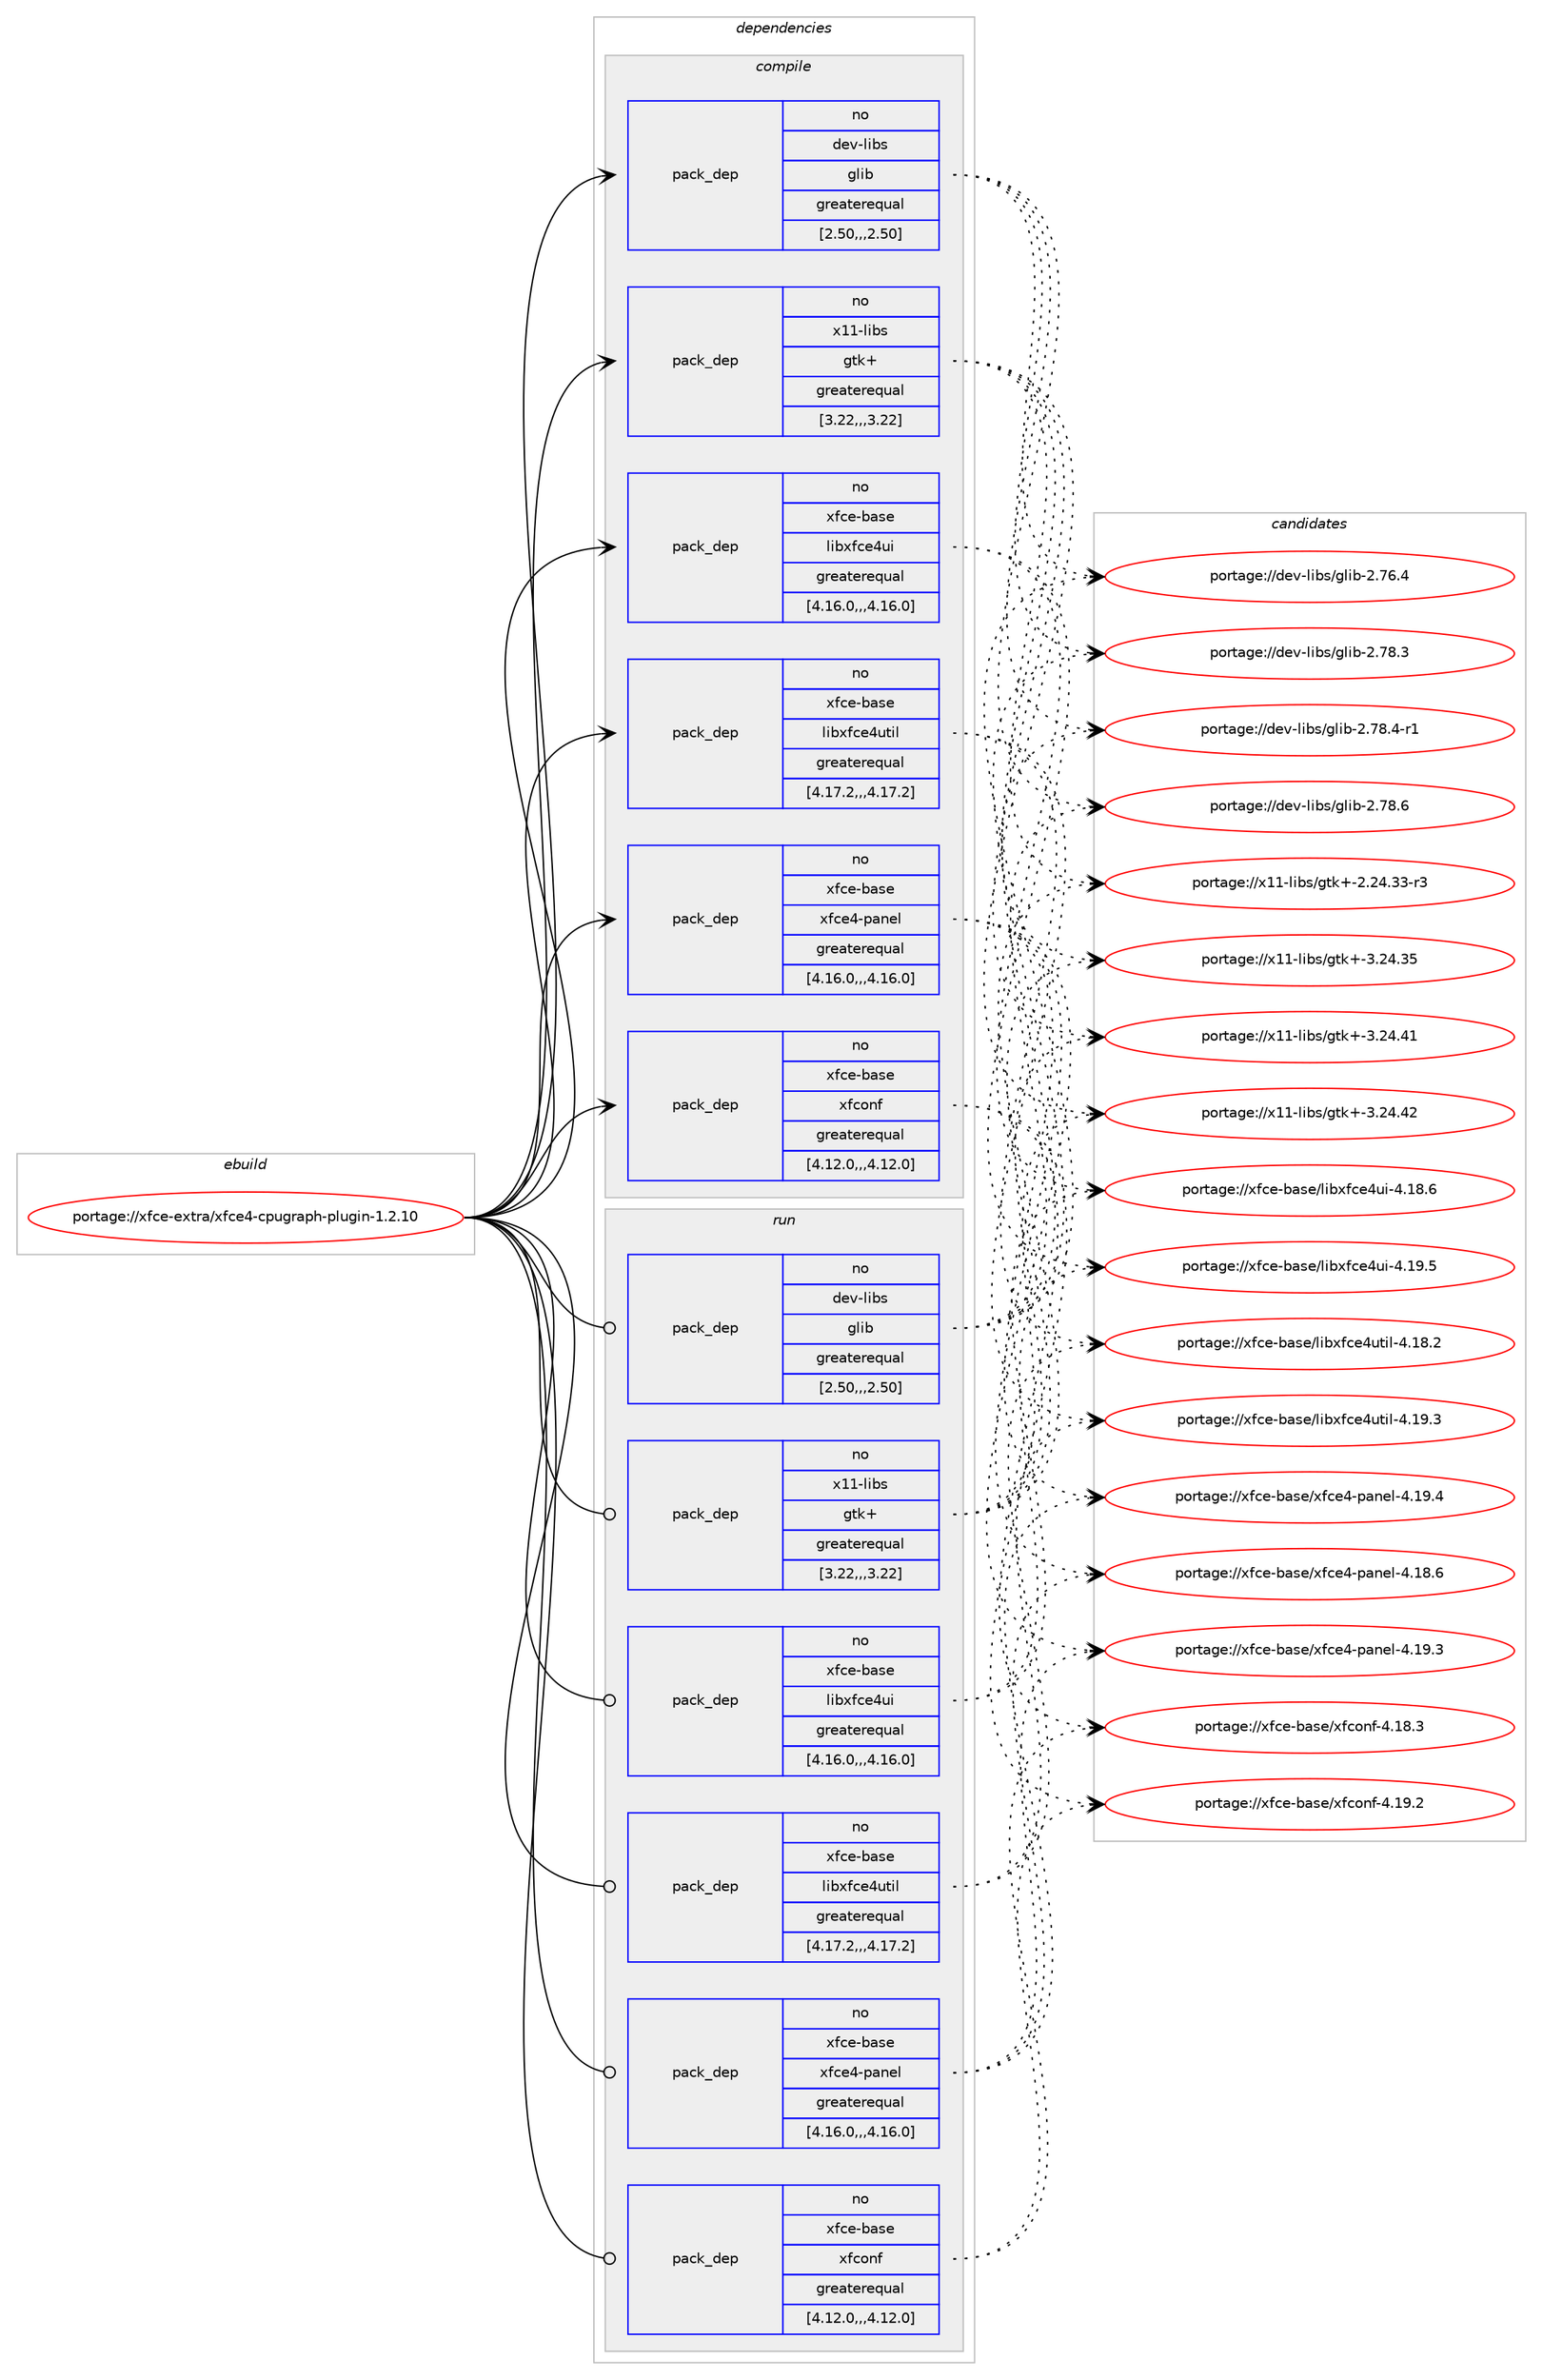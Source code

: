 digraph prolog {

# *************
# Graph options
# *************

newrank=true;
concentrate=true;
compound=true;
graph [rankdir=LR,fontname=Helvetica,fontsize=10,ranksep=1.5];#, ranksep=2.5, nodesep=0.2];
edge  [arrowhead=vee];
node  [fontname=Helvetica,fontsize=10];

# **********
# The ebuild
# **********

subgraph cluster_leftcol {
color=gray;
rank=same;
label=<<i>ebuild</i>>;
id [label="portage://xfce-extra/xfce4-cpugraph-plugin-1.2.10", color=red, width=4, href="../xfce-extra/xfce4-cpugraph-plugin-1.2.10.svg"];
}

# ****************
# The dependencies
# ****************

subgraph cluster_midcol {
color=gray;
label=<<i>dependencies</i>>;
subgraph cluster_compile {
fillcolor="#eeeeee";
style=filled;
label=<<i>compile</i>>;
subgraph pack338439 {
dependency463635 [label=<<TABLE BORDER="0" CELLBORDER="1" CELLSPACING="0" CELLPADDING="4" WIDTH="220"><TR><TD ROWSPAN="6" CELLPADDING="30">pack_dep</TD></TR><TR><TD WIDTH="110">no</TD></TR><TR><TD>dev-libs</TD></TR><TR><TD>glib</TD></TR><TR><TD>greaterequal</TD></TR><TR><TD>[2.50,,,2.50]</TD></TR></TABLE>>, shape=none, color=blue];
}
id:e -> dependency463635:w [weight=20,style="solid",arrowhead="vee"];
subgraph pack338440 {
dependency463636 [label=<<TABLE BORDER="0" CELLBORDER="1" CELLSPACING="0" CELLPADDING="4" WIDTH="220"><TR><TD ROWSPAN="6" CELLPADDING="30">pack_dep</TD></TR><TR><TD WIDTH="110">no</TD></TR><TR><TD>x11-libs</TD></TR><TR><TD>gtk+</TD></TR><TR><TD>greaterequal</TD></TR><TR><TD>[3.22,,,3.22]</TD></TR></TABLE>>, shape=none, color=blue];
}
id:e -> dependency463636:w [weight=20,style="solid",arrowhead="vee"];
subgraph pack338441 {
dependency463637 [label=<<TABLE BORDER="0" CELLBORDER="1" CELLSPACING="0" CELLPADDING="4" WIDTH="220"><TR><TD ROWSPAN="6" CELLPADDING="30">pack_dep</TD></TR><TR><TD WIDTH="110">no</TD></TR><TR><TD>xfce-base</TD></TR><TR><TD>libxfce4ui</TD></TR><TR><TD>greaterequal</TD></TR><TR><TD>[4.16.0,,,4.16.0]</TD></TR></TABLE>>, shape=none, color=blue];
}
id:e -> dependency463637:w [weight=20,style="solid",arrowhead="vee"];
subgraph pack338442 {
dependency463638 [label=<<TABLE BORDER="0" CELLBORDER="1" CELLSPACING="0" CELLPADDING="4" WIDTH="220"><TR><TD ROWSPAN="6" CELLPADDING="30">pack_dep</TD></TR><TR><TD WIDTH="110">no</TD></TR><TR><TD>xfce-base</TD></TR><TR><TD>libxfce4util</TD></TR><TR><TD>greaterequal</TD></TR><TR><TD>[4.17.2,,,4.17.2]</TD></TR></TABLE>>, shape=none, color=blue];
}
id:e -> dependency463638:w [weight=20,style="solid",arrowhead="vee"];
subgraph pack338443 {
dependency463639 [label=<<TABLE BORDER="0" CELLBORDER="1" CELLSPACING="0" CELLPADDING="4" WIDTH="220"><TR><TD ROWSPAN="6" CELLPADDING="30">pack_dep</TD></TR><TR><TD WIDTH="110">no</TD></TR><TR><TD>xfce-base</TD></TR><TR><TD>xfce4-panel</TD></TR><TR><TD>greaterequal</TD></TR><TR><TD>[4.16.0,,,4.16.0]</TD></TR></TABLE>>, shape=none, color=blue];
}
id:e -> dependency463639:w [weight=20,style="solid",arrowhead="vee"];
subgraph pack338444 {
dependency463640 [label=<<TABLE BORDER="0" CELLBORDER="1" CELLSPACING="0" CELLPADDING="4" WIDTH="220"><TR><TD ROWSPAN="6" CELLPADDING="30">pack_dep</TD></TR><TR><TD WIDTH="110">no</TD></TR><TR><TD>xfce-base</TD></TR><TR><TD>xfconf</TD></TR><TR><TD>greaterequal</TD></TR><TR><TD>[4.12.0,,,4.12.0]</TD></TR></TABLE>>, shape=none, color=blue];
}
id:e -> dependency463640:w [weight=20,style="solid",arrowhead="vee"];
}
subgraph cluster_compileandrun {
fillcolor="#eeeeee";
style=filled;
label=<<i>compile and run</i>>;
}
subgraph cluster_run {
fillcolor="#eeeeee";
style=filled;
label=<<i>run</i>>;
subgraph pack338445 {
dependency463641 [label=<<TABLE BORDER="0" CELLBORDER="1" CELLSPACING="0" CELLPADDING="4" WIDTH="220"><TR><TD ROWSPAN="6" CELLPADDING="30">pack_dep</TD></TR><TR><TD WIDTH="110">no</TD></TR><TR><TD>dev-libs</TD></TR><TR><TD>glib</TD></TR><TR><TD>greaterequal</TD></TR><TR><TD>[2.50,,,2.50]</TD></TR></TABLE>>, shape=none, color=blue];
}
id:e -> dependency463641:w [weight=20,style="solid",arrowhead="odot"];
subgraph pack338446 {
dependency463642 [label=<<TABLE BORDER="0" CELLBORDER="1" CELLSPACING="0" CELLPADDING="4" WIDTH="220"><TR><TD ROWSPAN="6" CELLPADDING="30">pack_dep</TD></TR><TR><TD WIDTH="110">no</TD></TR><TR><TD>x11-libs</TD></TR><TR><TD>gtk+</TD></TR><TR><TD>greaterequal</TD></TR><TR><TD>[3.22,,,3.22]</TD></TR></TABLE>>, shape=none, color=blue];
}
id:e -> dependency463642:w [weight=20,style="solid",arrowhead="odot"];
subgraph pack338447 {
dependency463643 [label=<<TABLE BORDER="0" CELLBORDER="1" CELLSPACING="0" CELLPADDING="4" WIDTH="220"><TR><TD ROWSPAN="6" CELLPADDING="30">pack_dep</TD></TR><TR><TD WIDTH="110">no</TD></TR><TR><TD>xfce-base</TD></TR><TR><TD>libxfce4ui</TD></TR><TR><TD>greaterequal</TD></TR><TR><TD>[4.16.0,,,4.16.0]</TD></TR></TABLE>>, shape=none, color=blue];
}
id:e -> dependency463643:w [weight=20,style="solid",arrowhead="odot"];
subgraph pack338448 {
dependency463644 [label=<<TABLE BORDER="0" CELLBORDER="1" CELLSPACING="0" CELLPADDING="4" WIDTH="220"><TR><TD ROWSPAN="6" CELLPADDING="30">pack_dep</TD></TR><TR><TD WIDTH="110">no</TD></TR><TR><TD>xfce-base</TD></TR><TR><TD>libxfce4util</TD></TR><TR><TD>greaterequal</TD></TR><TR><TD>[4.17.2,,,4.17.2]</TD></TR></TABLE>>, shape=none, color=blue];
}
id:e -> dependency463644:w [weight=20,style="solid",arrowhead="odot"];
subgraph pack338449 {
dependency463645 [label=<<TABLE BORDER="0" CELLBORDER="1" CELLSPACING="0" CELLPADDING="4" WIDTH="220"><TR><TD ROWSPAN="6" CELLPADDING="30">pack_dep</TD></TR><TR><TD WIDTH="110">no</TD></TR><TR><TD>xfce-base</TD></TR><TR><TD>xfce4-panel</TD></TR><TR><TD>greaterequal</TD></TR><TR><TD>[4.16.0,,,4.16.0]</TD></TR></TABLE>>, shape=none, color=blue];
}
id:e -> dependency463645:w [weight=20,style="solid",arrowhead="odot"];
subgraph pack338450 {
dependency463646 [label=<<TABLE BORDER="0" CELLBORDER="1" CELLSPACING="0" CELLPADDING="4" WIDTH="220"><TR><TD ROWSPAN="6" CELLPADDING="30">pack_dep</TD></TR><TR><TD WIDTH="110">no</TD></TR><TR><TD>xfce-base</TD></TR><TR><TD>xfconf</TD></TR><TR><TD>greaterequal</TD></TR><TR><TD>[4.12.0,,,4.12.0]</TD></TR></TABLE>>, shape=none, color=blue];
}
id:e -> dependency463646:w [weight=20,style="solid",arrowhead="odot"];
}
}

# **************
# The candidates
# **************

subgraph cluster_choices {
rank=same;
color=gray;
label=<<i>candidates</i>>;

subgraph choice338439 {
color=black;
nodesep=1;
choice1001011184510810598115471031081059845504655544652 [label="portage://dev-libs/glib-2.76.4", color=red, width=4,href="../dev-libs/glib-2.76.4.svg"];
choice1001011184510810598115471031081059845504655564651 [label="portage://dev-libs/glib-2.78.3", color=red, width=4,href="../dev-libs/glib-2.78.3.svg"];
choice10010111845108105981154710310810598455046555646524511449 [label="portage://dev-libs/glib-2.78.4-r1", color=red, width=4,href="../dev-libs/glib-2.78.4-r1.svg"];
choice1001011184510810598115471031081059845504655564654 [label="portage://dev-libs/glib-2.78.6", color=red, width=4,href="../dev-libs/glib-2.78.6.svg"];
dependency463635:e -> choice1001011184510810598115471031081059845504655544652:w [style=dotted,weight="100"];
dependency463635:e -> choice1001011184510810598115471031081059845504655564651:w [style=dotted,weight="100"];
dependency463635:e -> choice10010111845108105981154710310810598455046555646524511449:w [style=dotted,weight="100"];
dependency463635:e -> choice1001011184510810598115471031081059845504655564654:w [style=dotted,weight="100"];
}
subgraph choice338440 {
color=black;
nodesep=1;
choice12049494510810598115471031161074345504650524651514511451 [label="portage://x11-libs/gtk+-2.24.33-r3", color=red, width=4,href="../x11-libs/gtk+-2.24.33-r3.svg"];
choice1204949451081059811547103116107434551465052465153 [label="portage://x11-libs/gtk+-3.24.35", color=red, width=4,href="../x11-libs/gtk+-3.24.35.svg"];
choice1204949451081059811547103116107434551465052465249 [label="portage://x11-libs/gtk+-3.24.41", color=red, width=4,href="../x11-libs/gtk+-3.24.41.svg"];
choice1204949451081059811547103116107434551465052465250 [label="portage://x11-libs/gtk+-3.24.42", color=red, width=4,href="../x11-libs/gtk+-3.24.42.svg"];
dependency463636:e -> choice12049494510810598115471031161074345504650524651514511451:w [style=dotted,weight="100"];
dependency463636:e -> choice1204949451081059811547103116107434551465052465153:w [style=dotted,weight="100"];
dependency463636:e -> choice1204949451081059811547103116107434551465052465249:w [style=dotted,weight="100"];
dependency463636:e -> choice1204949451081059811547103116107434551465052465250:w [style=dotted,weight="100"];
}
subgraph choice338441 {
color=black;
nodesep=1;
choice120102991014598971151014710810598120102991015211710545524649564654 [label="portage://xfce-base/libxfce4ui-4.18.6", color=red, width=4,href="../xfce-base/libxfce4ui-4.18.6.svg"];
choice120102991014598971151014710810598120102991015211710545524649574653 [label="portage://xfce-base/libxfce4ui-4.19.5", color=red, width=4,href="../xfce-base/libxfce4ui-4.19.5.svg"];
dependency463637:e -> choice120102991014598971151014710810598120102991015211710545524649564654:w [style=dotted,weight="100"];
dependency463637:e -> choice120102991014598971151014710810598120102991015211710545524649574653:w [style=dotted,weight="100"];
}
subgraph choice338442 {
color=black;
nodesep=1;
choice120102991014598971151014710810598120102991015211711610510845524649564650 [label="portage://xfce-base/libxfce4util-4.18.2", color=red, width=4,href="../xfce-base/libxfce4util-4.18.2.svg"];
choice120102991014598971151014710810598120102991015211711610510845524649574651 [label="portage://xfce-base/libxfce4util-4.19.3", color=red, width=4,href="../xfce-base/libxfce4util-4.19.3.svg"];
dependency463638:e -> choice120102991014598971151014710810598120102991015211711610510845524649564650:w [style=dotted,weight="100"];
dependency463638:e -> choice120102991014598971151014710810598120102991015211711610510845524649574651:w [style=dotted,weight="100"];
}
subgraph choice338443 {
color=black;
nodesep=1;
choice12010299101459897115101471201029910152451129711010110845524649564654 [label="portage://xfce-base/xfce4-panel-4.18.6", color=red, width=4,href="../xfce-base/xfce4-panel-4.18.6.svg"];
choice12010299101459897115101471201029910152451129711010110845524649574651 [label="portage://xfce-base/xfce4-panel-4.19.3", color=red, width=4,href="../xfce-base/xfce4-panel-4.19.3.svg"];
choice12010299101459897115101471201029910152451129711010110845524649574652 [label="portage://xfce-base/xfce4-panel-4.19.4", color=red, width=4,href="../xfce-base/xfce4-panel-4.19.4.svg"];
dependency463639:e -> choice12010299101459897115101471201029910152451129711010110845524649564654:w [style=dotted,weight="100"];
dependency463639:e -> choice12010299101459897115101471201029910152451129711010110845524649574651:w [style=dotted,weight="100"];
dependency463639:e -> choice12010299101459897115101471201029910152451129711010110845524649574652:w [style=dotted,weight="100"];
}
subgraph choice338444 {
color=black;
nodesep=1;
choice12010299101459897115101471201029911111010245524649564651 [label="portage://xfce-base/xfconf-4.18.3", color=red, width=4,href="../xfce-base/xfconf-4.18.3.svg"];
choice12010299101459897115101471201029911111010245524649574650 [label="portage://xfce-base/xfconf-4.19.2", color=red, width=4,href="../xfce-base/xfconf-4.19.2.svg"];
dependency463640:e -> choice12010299101459897115101471201029911111010245524649564651:w [style=dotted,weight="100"];
dependency463640:e -> choice12010299101459897115101471201029911111010245524649574650:w [style=dotted,weight="100"];
}
subgraph choice338445 {
color=black;
nodesep=1;
choice1001011184510810598115471031081059845504655544652 [label="portage://dev-libs/glib-2.76.4", color=red, width=4,href="../dev-libs/glib-2.76.4.svg"];
choice1001011184510810598115471031081059845504655564651 [label="portage://dev-libs/glib-2.78.3", color=red, width=4,href="../dev-libs/glib-2.78.3.svg"];
choice10010111845108105981154710310810598455046555646524511449 [label="portage://dev-libs/glib-2.78.4-r1", color=red, width=4,href="../dev-libs/glib-2.78.4-r1.svg"];
choice1001011184510810598115471031081059845504655564654 [label="portage://dev-libs/glib-2.78.6", color=red, width=4,href="../dev-libs/glib-2.78.6.svg"];
dependency463641:e -> choice1001011184510810598115471031081059845504655544652:w [style=dotted,weight="100"];
dependency463641:e -> choice1001011184510810598115471031081059845504655564651:w [style=dotted,weight="100"];
dependency463641:e -> choice10010111845108105981154710310810598455046555646524511449:w [style=dotted,weight="100"];
dependency463641:e -> choice1001011184510810598115471031081059845504655564654:w [style=dotted,weight="100"];
}
subgraph choice338446 {
color=black;
nodesep=1;
choice12049494510810598115471031161074345504650524651514511451 [label="portage://x11-libs/gtk+-2.24.33-r3", color=red, width=4,href="../x11-libs/gtk+-2.24.33-r3.svg"];
choice1204949451081059811547103116107434551465052465153 [label="portage://x11-libs/gtk+-3.24.35", color=red, width=4,href="../x11-libs/gtk+-3.24.35.svg"];
choice1204949451081059811547103116107434551465052465249 [label="portage://x11-libs/gtk+-3.24.41", color=red, width=4,href="../x11-libs/gtk+-3.24.41.svg"];
choice1204949451081059811547103116107434551465052465250 [label="portage://x11-libs/gtk+-3.24.42", color=red, width=4,href="../x11-libs/gtk+-3.24.42.svg"];
dependency463642:e -> choice12049494510810598115471031161074345504650524651514511451:w [style=dotted,weight="100"];
dependency463642:e -> choice1204949451081059811547103116107434551465052465153:w [style=dotted,weight="100"];
dependency463642:e -> choice1204949451081059811547103116107434551465052465249:w [style=dotted,weight="100"];
dependency463642:e -> choice1204949451081059811547103116107434551465052465250:w [style=dotted,weight="100"];
}
subgraph choice338447 {
color=black;
nodesep=1;
choice120102991014598971151014710810598120102991015211710545524649564654 [label="portage://xfce-base/libxfce4ui-4.18.6", color=red, width=4,href="../xfce-base/libxfce4ui-4.18.6.svg"];
choice120102991014598971151014710810598120102991015211710545524649574653 [label="portage://xfce-base/libxfce4ui-4.19.5", color=red, width=4,href="../xfce-base/libxfce4ui-4.19.5.svg"];
dependency463643:e -> choice120102991014598971151014710810598120102991015211710545524649564654:w [style=dotted,weight="100"];
dependency463643:e -> choice120102991014598971151014710810598120102991015211710545524649574653:w [style=dotted,weight="100"];
}
subgraph choice338448 {
color=black;
nodesep=1;
choice120102991014598971151014710810598120102991015211711610510845524649564650 [label="portage://xfce-base/libxfce4util-4.18.2", color=red, width=4,href="../xfce-base/libxfce4util-4.18.2.svg"];
choice120102991014598971151014710810598120102991015211711610510845524649574651 [label="portage://xfce-base/libxfce4util-4.19.3", color=red, width=4,href="../xfce-base/libxfce4util-4.19.3.svg"];
dependency463644:e -> choice120102991014598971151014710810598120102991015211711610510845524649564650:w [style=dotted,weight="100"];
dependency463644:e -> choice120102991014598971151014710810598120102991015211711610510845524649574651:w [style=dotted,weight="100"];
}
subgraph choice338449 {
color=black;
nodesep=1;
choice12010299101459897115101471201029910152451129711010110845524649564654 [label="portage://xfce-base/xfce4-panel-4.18.6", color=red, width=4,href="../xfce-base/xfce4-panel-4.18.6.svg"];
choice12010299101459897115101471201029910152451129711010110845524649574651 [label="portage://xfce-base/xfce4-panel-4.19.3", color=red, width=4,href="../xfce-base/xfce4-panel-4.19.3.svg"];
choice12010299101459897115101471201029910152451129711010110845524649574652 [label="portage://xfce-base/xfce4-panel-4.19.4", color=red, width=4,href="../xfce-base/xfce4-panel-4.19.4.svg"];
dependency463645:e -> choice12010299101459897115101471201029910152451129711010110845524649564654:w [style=dotted,weight="100"];
dependency463645:e -> choice12010299101459897115101471201029910152451129711010110845524649574651:w [style=dotted,weight="100"];
dependency463645:e -> choice12010299101459897115101471201029910152451129711010110845524649574652:w [style=dotted,weight="100"];
}
subgraph choice338450 {
color=black;
nodesep=1;
choice12010299101459897115101471201029911111010245524649564651 [label="portage://xfce-base/xfconf-4.18.3", color=red, width=4,href="../xfce-base/xfconf-4.18.3.svg"];
choice12010299101459897115101471201029911111010245524649574650 [label="portage://xfce-base/xfconf-4.19.2", color=red, width=4,href="../xfce-base/xfconf-4.19.2.svg"];
dependency463646:e -> choice12010299101459897115101471201029911111010245524649564651:w [style=dotted,weight="100"];
dependency463646:e -> choice12010299101459897115101471201029911111010245524649574650:w [style=dotted,weight="100"];
}
}

}
